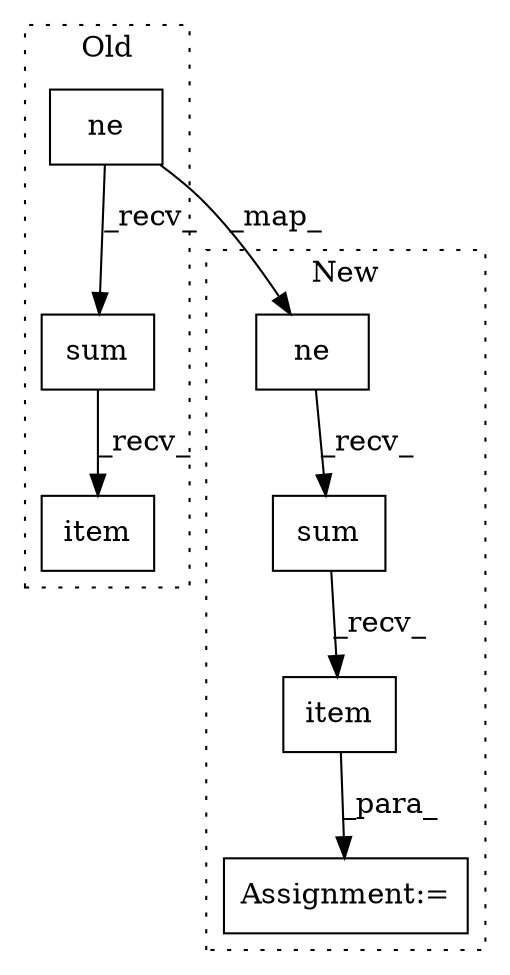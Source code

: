 digraph G {
subgraph cluster0 {
1 [label="sum" a="32" s="2084" l="5" shape="box"];
3 [label="item" a="32" s="2090" l="6" shape="box"];
7 [label="ne" a="32" s="2054,2082" l="3,1" shape="box"];
label = "Old";
style="dotted";
}
subgraph cluster1 {
2 [label="item" a="32" s="2186" l="6" shape="box"];
4 [label="Assignment:=" a="7" s="2167" l="1" shape="box"];
5 [label="sum" a="32" s="2180" l="5" shape="box"];
6 [label="ne" a="32" s="2124,2152" l="3,1" shape="box"];
label = "New";
style="dotted";
}
1 -> 3 [label="_recv_"];
2 -> 4 [label="_para_"];
5 -> 2 [label="_recv_"];
6 -> 5 [label="_recv_"];
7 -> 1 [label="_recv_"];
7 -> 6 [label="_map_"];
}